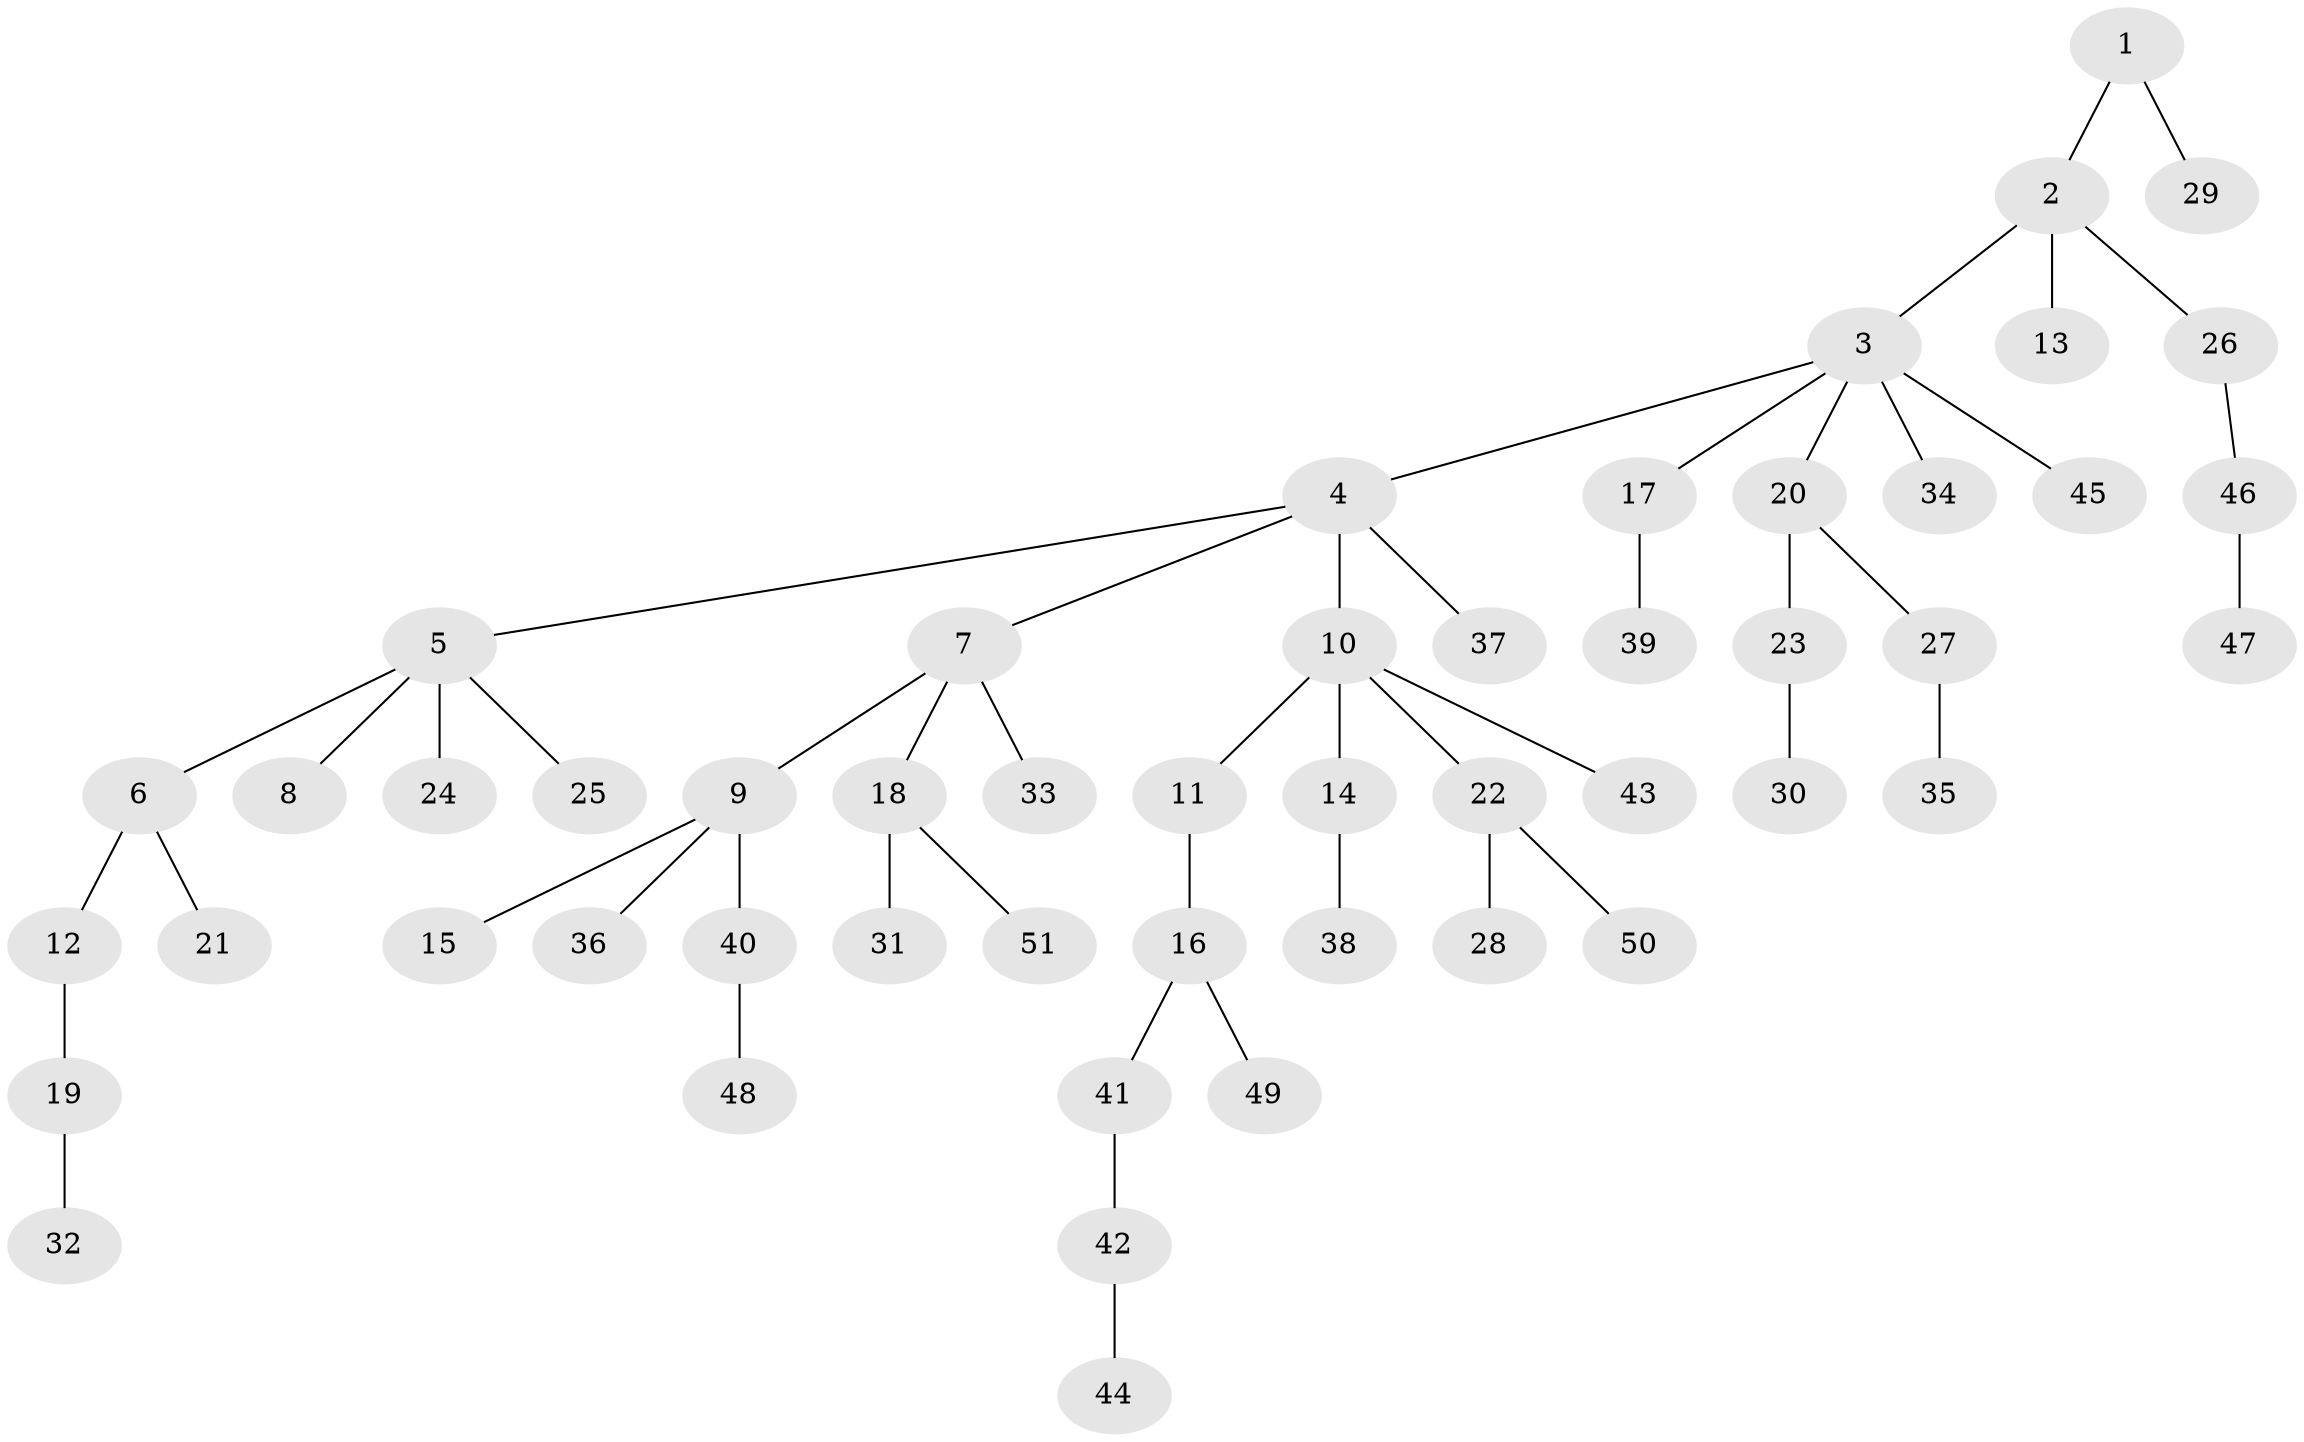 // Generated by graph-tools (version 1.1) at 2025/36/03/09/25 02:36:27]
// undirected, 51 vertices, 50 edges
graph export_dot {
graph [start="1"]
  node [color=gray90,style=filled];
  1;
  2;
  3;
  4;
  5;
  6;
  7;
  8;
  9;
  10;
  11;
  12;
  13;
  14;
  15;
  16;
  17;
  18;
  19;
  20;
  21;
  22;
  23;
  24;
  25;
  26;
  27;
  28;
  29;
  30;
  31;
  32;
  33;
  34;
  35;
  36;
  37;
  38;
  39;
  40;
  41;
  42;
  43;
  44;
  45;
  46;
  47;
  48;
  49;
  50;
  51;
  1 -- 2;
  1 -- 29;
  2 -- 3;
  2 -- 13;
  2 -- 26;
  3 -- 4;
  3 -- 17;
  3 -- 20;
  3 -- 34;
  3 -- 45;
  4 -- 5;
  4 -- 7;
  4 -- 10;
  4 -- 37;
  5 -- 6;
  5 -- 8;
  5 -- 24;
  5 -- 25;
  6 -- 12;
  6 -- 21;
  7 -- 9;
  7 -- 18;
  7 -- 33;
  9 -- 15;
  9 -- 36;
  9 -- 40;
  10 -- 11;
  10 -- 14;
  10 -- 22;
  10 -- 43;
  11 -- 16;
  12 -- 19;
  14 -- 38;
  16 -- 41;
  16 -- 49;
  17 -- 39;
  18 -- 31;
  18 -- 51;
  19 -- 32;
  20 -- 23;
  20 -- 27;
  22 -- 28;
  22 -- 50;
  23 -- 30;
  26 -- 46;
  27 -- 35;
  40 -- 48;
  41 -- 42;
  42 -- 44;
  46 -- 47;
}
